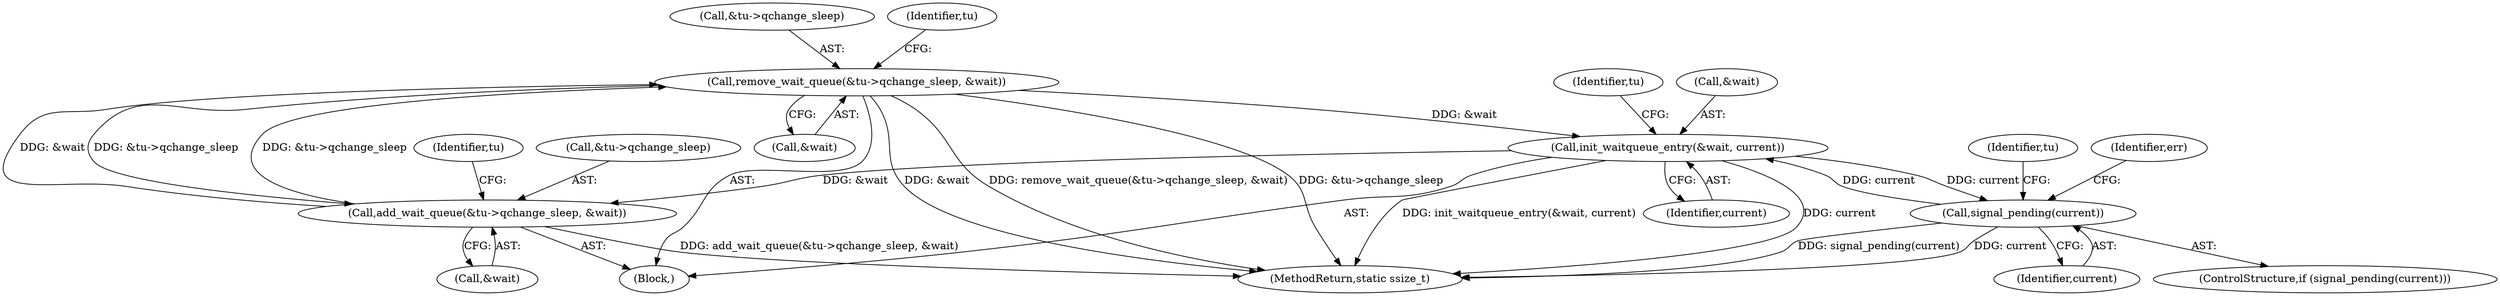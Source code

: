 digraph "0_linux_d11662f4f798b50d8c8743f433842c3e40fe3378@API" {
"1000210" [label="(Call,remove_wait_queue(&tu->qchange_sleep, &wait))"];
"1000182" [label="(Call,add_wait_queue(&tu->qchange_sleep, &wait))"];
"1000210" [label="(Call,remove_wait_queue(&tu->qchange_sleep, &wait))"];
"1000178" [label="(Call,init_waitqueue_entry(&wait, current))"];
"1000228" [label="(Call,signal_pending(current))"];
"1000329" [label="(MethodReturn,static ssize_t)"];
"1000211" [label="(Call,&tu->qchange_sleep)"];
"1000187" [label="(Call,&wait)"];
"1000219" [label="(Identifier,tu)"];
"1000192" [label="(Identifier,tu)"];
"1000156" [label="(Block,)"];
"1000215" [label="(Call,&wait)"];
"1000179" [label="(Call,&wait)"];
"1000178" [label="(Call,init_waitqueue_entry(&wait, current))"];
"1000185" [label="(Identifier,tu)"];
"1000181" [label="(Identifier,current)"];
"1000227" [label="(ControlStructure,if (signal_pending(current)))"];
"1000229" [label="(Identifier,current)"];
"1000154" [label="(Identifier,tu)"];
"1000228" [label="(Call,signal_pending(current))"];
"1000232" [label="(Identifier,err)"];
"1000183" [label="(Call,&tu->qchange_sleep)"];
"1000210" [label="(Call,remove_wait_queue(&tu->qchange_sleep, &wait))"];
"1000182" [label="(Call,add_wait_queue(&tu->qchange_sleep, &wait))"];
"1000210" -> "1000156"  [label="AST: "];
"1000210" -> "1000215"  [label="CFG: "];
"1000211" -> "1000210"  [label="AST: "];
"1000215" -> "1000210"  [label="AST: "];
"1000219" -> "1000210"  [label="CFG: "];
"1000210" -> "1000329"  [label="DDG: remove_wait_queue(&tu->qchange_sleep, &wait)"];
"1000210" -> "1000329"  [label="DDG: &tu->qchange_sleep"];
"1000210" -> "1000329"  [label="DDG: &wait"];
"1000210" -> "1000178"  [label="DDG: &wait"];
"1000210" -> "1000182"  [label="DDG: &tu->qchange_sleep"];
"1000182" -> "1000210"  [label="DDG: &tu->qchange_sleep"];
"1000182" -> "1000210"  [label="DDG: &wait"];
"1000182" -> "1000156"  [label="AST: "];
"1000182" -> "1000187"  [label="CFG: "];
"1000183" -> "1000182"  [label="AST: "];
"1000187" -> "1000182"  [label="AST: "];
"1000192" -> "1000182"  [label="CFG: "];
"1000182" -> "1000329"  [label="DDG: add_wait_queue(&tu->qchange_sleep, &wait)"];
"1000178" -> "1000182"  [label="DDG: &wait"];
"1000178" -> "1000156"  [label="AST: "];
"1000178" -> "1000181"  [label="CFG: "];
"1000179" -> "1000178"  [label="AST: "];
"1000181" -> "1000178"  [label="AST: "];
"1000185" -> "1000178"  [label="CFG: "];
"1000178" -> "1000329"  [label="DDG: init_waitqueue_entry(&wait, current)"];
"1000178" -> "1000329"  [label="DDG: current"];
"1000228" -> "1000178"  [label="DDG: current"];
"1000178" -> "1000228"  [label="DDG: current"];
"1000228" -> "1000227"  [label="AST: "];
"1000228" -> "1000229"  [label="CFG: "];
"1000229" -> "1000228"  [label="AST: "];
"1000154" -> "1000228"  [label="CFG: "];
"1000232" -> "1000228"  [label="CFG: "];
"1000228" -> "1000329"  [label="DDG: signal_pending(current)"];
"1000228" -> "1000329"  [label="DDG: current"];
}
